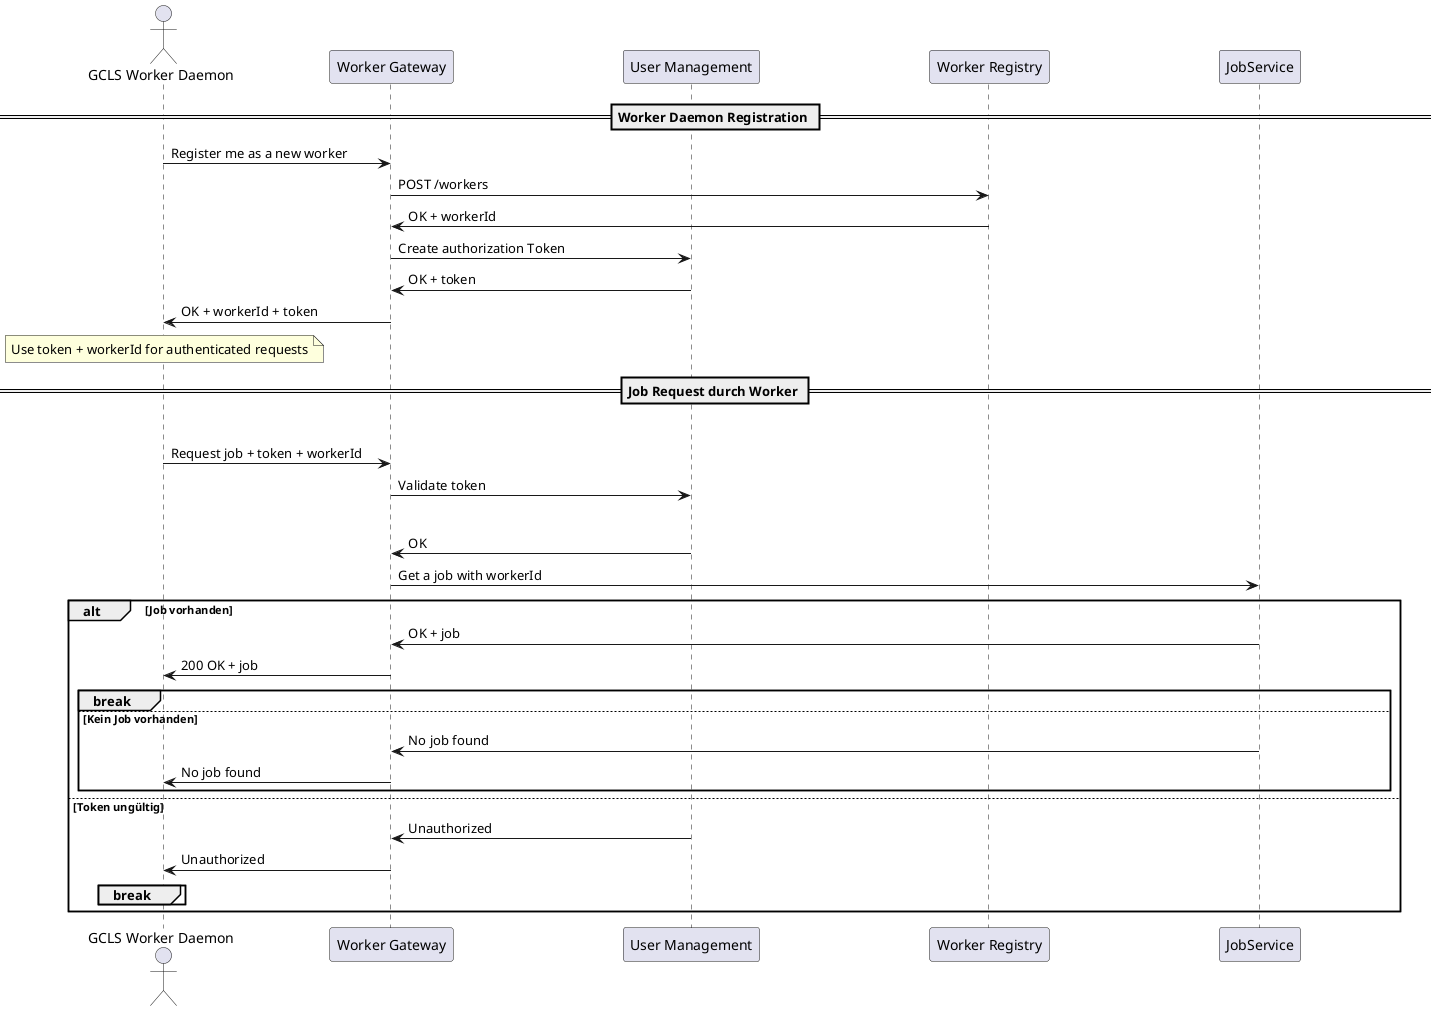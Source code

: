 @startuml worker-daemon-sequence

skinparam Shadowing false
skinparam ParticipantPadding 80
skinparam BoxPadding 10

actor "GCLS Worker Daemon" as Worker
participant "Worker Gateway" as Gateway
participant "User Management" as UserManagement
participant "Worker Registry" as Registry

== Worker Daemon Registration ==

Worker -> Gateway: Register me as a new worker
Gateway -> Registry: POST /workers
Registry -> Gateway: OK + workerId
Gateway -> UserManagement: Create authorization Token
UserManagement -> Gateway: OK + token
Gateway -> Worker: OK + workerId + token

note over Worker: Use token + workerId for authenticated requests

== Job Request durch Worker ==

loop Wiederhole bis Job empfangen
    Worker -> Gateway: Request job + token + workerId
    Gateway -> UserManagement: Validate token
    alt Token gültig
        UserManagement -> Gateway: OK

        Gateway -> JobService: Get a job with workerId
        alt Job vorhanden
            JobService -> Gateway: OK + job
            Gateway -> Worker: 200 OK + job
            break
        else Kein Job vorhanden
            JobService -> Gateway: No job found
            Gateway -> Worker: No job found
        end
    else Token ungültig
        UserManagement -> Gateway: Unauthorized
        Gateway -> Worker: Unauthorized
        break
    end
end

@enduml